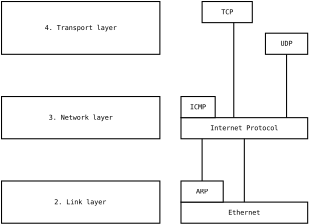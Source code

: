 <?xml version="1.0"?>
<diagram xmlns:dia="http://www.lysator.liu.se/~alla/dia/">
  <diagramdata>
    <attribute name="background">
      <color val="#ffffff"/>
    </attribute>
    <attribute name="paper">
      <composite type="paper">
        <attribute name="name">
          <string>#A4#</string>
        </attribute>
        <attribute name="tmargin">
          <real val="2.82"/>
        </attribute>
        <attribute name="bmargin">
          <real val="2.82"/>
        </attribute>
        <attribute name="lmargin">
          <real val="2.82"/>
        </attribute>
        <attribute name="rmargin">
          <real val="2.82"/>
        </attribute>
        <attribute name="is_portrait">
          <boolean val="true"/>
        </attribute>
        <attribute name="scaling">
          <real val="0.528"/>
        </attribute>
        <attribute name="fitto">
          <boolean val="true"/>
        </attribute>
        <attribute name="fitwidth">
          <int val="1"/>
        </attribute>
        <attribute name="fitheight">
          <int val="1"/>
        </attribute>
      </composite>
    </attribute>
  </diagramdata>
  <layer name="Background" visible="true">
    <object type="Flowchart - Box" version="0" id="O0">
      <attribute name="obj_pos">
        <point val="0,16"/>
      </attribute>
      <attribute name="obj_bb">
        <rectangle val="-0.05,15.95;15.05,20.05"/>
      </attribute>
      <attribute name="elem_corner">
        <point val="0,16"/>
      </attribute>
      <attribute name="elem_width">
        <real val="15"/>
      </attribute>
      <attribute name="elem_height">
        <real val="4"/>
      </attribute>
      <attribute name="show_background">
        <boolean val="true"/>
      </attribute>
      <attribute name="padding">
        <real val="0.5"/>
      </attribute>
      <attribute name="text">
        <composite type="text">
          <attribute name="string">
            <string>#2. Link layer#</string>
          </attribute>
          <attribute name="font">
            <font name="Courier"/>
          </attribute>
          <attribute name="height">
            <real val="0.8"/>
          </attribute>
          <attribute name="pos">
            <point val="7.5,18.207"/>
          </attribute>
          <attribute name="color">
            <color val="#000000"/>
          </attribute>
          <attribute name="alignment">
            <enum val="1"/>
          </attribute>
        </composite>
      </attribute>
    </object>
    <object type="Flowchart - Box" version="0" id="O1">
      <attribute name="obj_pos">
        <point val="0,8"/>
      </attribute>
      <attribute name="obj_bb">
        <rectangle val="-0.05,7.95;15.05,12.05"/>
      </attribute>
      <attribute name="elem_corner">
        <point val="0,8"/>
      </attribute>
      <attribute name="elem_width">
        <real val="15"/>
      </attribute>
      <attribute name="elem_height">
        <real val="4"/>
      </attribute>
      <attribute name="show_background">
        <boolean val="true"/>
      </attribute>
      <attribute name="padding">
        <real val="0.5"/>
      </attribute>
      <attribute name="text">
        <composite type="text">
          <attribute name="string">
            <string>#3. Network layer#</string>
          </attribute>
          <attribute name="font">
            <font name="Courier"/>
          </attribute>
          <attribute name="height">
            <real val="0.8"/>
          </attribute>
          <attribute name="pos">
            <point val="7.5,10.207"/>
          </attribute>
          <attribute name="color">
            <color val="#000000"/>
          </attribute>
          <attribute name="alignment">
            <enum val="1"/>
          </attribute>
        </composite>
      </attribute>
    </object>
    <object type="Flowchart - Box" version="0" id="O2">
      <attribute name="obj_pos">
        <point val="0,-1"/>
      </attribute>
      <attribute name="obj_bb">
        <rectangle val="-0.05,-1.05;15.05,4.05"/>
      </attribute>
      <attribute name="elem_corner">
        <point val="0,-1"/>
      </attribute>
      <attribute name="elem_width">
        <real val="15"/>
      </attribute>
      <attribute name="elem_height">
        <real val="5"/>
      </attribute>
      <attribute name="show_background">
        <boolean val="true"/>
      </attribute>
      <attribute name="padding">
        <real val="0.5"/>
      </attribute>
      <attribute name="text">
        <composite type="text">
          <attribute name="string">
            <string>#4. Transport layer#</string>
          </attribute>
          <attribute name="font">
            <font name="Courier"/>
          </attribute>
          <attribute name="height">
            <real val="0.8"/>
          </attribute>
          <attribute name="pos">
            <point val="7.5,1.707"/>
          </attribute>
          <attribute name="color">
            <color val="#000000"/>
          </attribute>
          <attribute name="alignment">
            <enum val="1"/>
          </attribute>
        </composite>
      </attribute>
    </object>
    <object type="Flowchart - Box" version="0" id="O3">
      <attribute name="obj_pos">
        <point val="17,18"/>
      </attribute>
      <attribute name="obj_bb">
        <rectangle val="16.95,17.95;29.05,20.05"/>
      </attribute>
      <attribute name="elem_corner">
        <point val="17,18"/>
      </attribute>
      <attribute name="elem_width">
        <real val="12"/>
      </attribute>
      <attribute name="elem_height">
        <real val="2"/>
      </attribute>
      <attribute name="show_background">
        <boolean val="true"/>
      </attribute>
      <attribute name="padding">
        <real val="0.5"/>
      </attribute>
      <attribute name="text">
        <composite type="text">
          <attribute name="string">
            <string>#Ethernet#</string>
          </attribute>
          <attribute name="font">
            <font name="Courier"/>
          </attribute>
          <attribute name="height">
            <real val="0.8"/>
          </attribute>
          <attribute name="pos">
            <point val="23,19.207"/>
          </attribute>
          <attribute name="color">
            <color val="#000000"/>
          </attribute>
          <attribute name="alignment">
            <enum val="1"/>
          </attribute>
        </composite>
      </attribute>
    </object>
    <object type="Flowchart - Box" version="0" id="O4">
      <attribute name="obj_pos">
        <point val="17,16"/>
      </attribute>
      <attribute name="obj_bb">
        <rectangle val="16.95,15.95;21.05,18.05"/>
      </attribute>
      <attribute name="elem_corner">
        <point val="17,16"/>
      </attribute>
      <attribute name="elem_width">
        <real val="4"/>
      </attribute>
      <attribute name="elem_height">
        <real val="2"/>
      </attribute>
      <attribute name="show_background">
        <boolean val="true"/>
      </attribute>
      <attribute name="padding">
        <real val="0.5"/>
      </attribute>
      <attribute name="text">
        <composite type="text">
          <attribute name="string">
            <string>#ARP#</string>
          </attribute>
          <attribute name="font">
            <font name="Courier"/>
          </attribute>
          <attribute name="height">
            <real val="0.8"/>
          </attribute>
          <attribute name="pos">
            <point val="19,17.207"/>
          </attribute>
          <attribute name="color">
            <color val="#000000"/>
          </attribute>
          <attribute name="alignment">
            <enum val="1"/>
          </attribute>
        </composite>
      </attribute>
    </object>
    <object type="Flowchart - Box" version="0" id="O5">
      <attribute name="obj_pos">
        <point val="17,10"/>
      </attribute>
      <attribute name="obj_bb">
        <rectangle val="16.95,9.95;29.05,12.05"/>
      </attribute>
      <attribute name="elem_corner">
        <point val="17,10"/>
      </attribute>
      <attribute name="elem_width">
        <real val="12"/>
      </attribute>
      <attribute name="elem_height">
        <real val="2"/>
      </attribute>
      <attribute name="show_background">
        <boolean val="true"/>
      </attribute>
      <attribute name="padding">
        <real val="0.5"/>
      </attribute>
      <attribute name="text">
        <composite type="text">
          <attribute name="string">
            <string>#Internet Protocol#</string>
          </attribute>
          <attribute name="font">
            <font name="Courier"/>
          </attribute>
          <attribute name="height">
            <real val="0.8"/>
          </attribute>
          <attribute name="pos">
            <point val="23,11.207"/>
          </attribute>
          <attribute name="color">
            <color val="#000000"/>
          </attribute>
          <attribute name="alignment">
            <enum val="1"/>
          </attribute>
        </composite>
      </attribute>
    </object>
    <object type="Flowchart - Box" version="0" id="O6">
      <attribute name="obj_pos">
        <point val="17,8"/>
      </attribute>
      <attribute name="obj_bb">
        <rectangle val="16.95,7.95;20.289,10.05"/>
      </attribute>
      <attribute name="elem_corner">
        <point val="17,8"/>
      </attribute>
      <attribute name="elem_width">
        <real val="3.239"/>
      </attribute>
      <attribute name="elem_height">
        <real val="2"/>
      </attribute>
      <attribute name="show_background">
        <boolean val="true"/>
      </attribute>
      <attribute name="padding">
        <real val="0.5"/>
      </attribute>
      <attribute name="text">
        <composite type="text">
          <attribute name="string">
            <string>#ICMP#</string>
          </attribute>
          <attribute name="font">
            <font name="Courier"/>
          </attribute>
          <attribute name="height">
            <real val="0.8"/>
          </attribute>
          <attribute name="pos">
            <point val="18.62,9.207"/>
          </attribute>
          <attribute name="color">
            <color val="#000000"/>
          </attribute>
          <attribute name="alignment">
            <enum val="1"/>
          </attribute>
        </composite>
      </attribute>
    </object>
    <object type="Flowchart - Box" version="0" id="O7">
      <attribute name="obj_pos">
        <point val="19,-1"/>
      </attribute>
      <attribute name="obj_bb">
        <rectangle val="18.95,-1.05;23.804,1.05"/>
      </attribute>
      <attribute name="elem_corner">
        <point val="19,-1"/>
      </attribute>
      <attribute name="elem_width">
        <real val="4.754"/>
      </attribute>
      <attribute name="elem_height">
        <real val="2"/>
      </attribute>
      <attribute name="show_background">
        <boolean val="true"/>
      </attribute>
      <attribute name="padding">
        <real val="0.5"/>
      </attribute>
      <attribute name="text">
        <composite type="text">
          <attribute name="string">
            <string>#TCP#</string>
          </attribute>
          <attribute name="font">
            <font name="Courier"/>
          </attribute>
          <attribute name="height">
            <real val="0.8"/>
          </attribute>
          <attribute name="pos">
            <point val="21.377,0.207"/>
          </attribute>
          <attribute name="color">
            <color val="#000000"/>
          </attribute>
          <attribute name="alignment">
            <enum val="1"/>
          </attribute>
        </composite>
      </attribute>
    </object>
    <object type="Flowchart - Box" version="0" id="O8">
      <attribute name="obj_pos">
        <point val="25,2"/>
      </attribute>
      <attribute name="obj_bb">
        <rectangle val="24.95,1.95;29.05,4.05"/>
      </attribute>
      <attribute name="elem_corner">
        <point val="25,2"/>
      </attribute>
      <attribute name="elem_width">
        <real val="4"/>
      </attribute>
      <attribute name="elem_height">
        <real val="2"/>
      </attribute>
      <attribute name="show_background">
        <boolean val="true"/>
      </attribute>
      <attribute name="padding">
        <real val="0.5"/>
      </attribute>
      <attribute name="text">
        <composite type="text">
          <attribute name="string">
            <string>#UDP#</string>
          </attribute>
          <attribute name="font">
            <font name="Courier"/>
          </attribute>
          <attribute name="height">
            <real val="0.8"/>
          </attribute>
          <attribute name="pos">
            <point val="27,3.207"/>
          </attribute>
          <attribute name="color">
            <color val="#000000"/>
          </attribute>
          <attribute name="alignment">
            <enum val="1"/>
          </attribute>
        </composite>
      </attribute>
    </object>
    <object type="Standard - Line" version="0" id="O9">
      <attribute name="obj_pos">
        <point val="19,16"/>
      </attribute>
      <attribute name="obj_bb">
        <rectangle val="18.95,11.95;19.05,16.05"/>
      </attribute>
      <attribute name="conn_endpoints">
        <point val="19,16"/>
        <point val="19,12"/>
      </attribute>
      <attribute name="numcp">
        <int val="1"/>
      </attribute>
      <connections>
        <connection handle="0" to="O4" connection="2"/>
      </connections>
    </object>
    <object type="Standard - Line" version="0" id="O10">
      <attribute name="obj_pos">
        <point val="23,12"/>
      </attribute>
      <attribute name="obj_bb">
        <rectangle val="22.95,11.95;23.05,18.05"/>
      </attribute>
      <attribute name="conn_endpoints">
        <point val="23,12"/>
        <point val="23,18"/>
      </attribute>
      <attribute name="numcp">
        <int val="1"/>
      </attribute>
      <attribute name="line_width">
        <real val="0.1"/>
      </attribute>
      <connections>
        <connection handle="0" to="O5" connection="13"/>
        <connection handle="1" to="O3" connection="2"/>
      </connections>
    </object>
    <object type="Standard - Line" version="0" id="O11">
      <attribute name="obj_pos">
        <point val="22,1"/>
      </attribute>
      <attribute name="obj_bb">
        <rectangle val="21.95,0.95;22.05,10.05"/>
      </attribute>
      <attribute name="conn_endpoints">
        <point val="22,1"/>
        <point val="22,10"/>
      </attribute>
      <attribute name="numcp">
        <int val="1"/>
      </attribute>
    </object>
    <object type="Standard - Line" version="0" id="O12">
      <attribute name="obj_pos">
        <point val="27,4"/>
      </attribute>
      <attribute name="obj_bb">
        <rectangle val="26.95,3.95;27.05,10.05"/>
      </attribute>
      <attribute name="conn_endpoints">
        <point val="27,4"/>
        <point val="27,10"/>
      </attribute>
      <attribute name="numcp">
        <int val="1"/>
      </attribute>
      <connections>
        <connection handle="0" to="O8" connection="13"/>
      </connections>
    </object>
  </layer>
</diagram>
